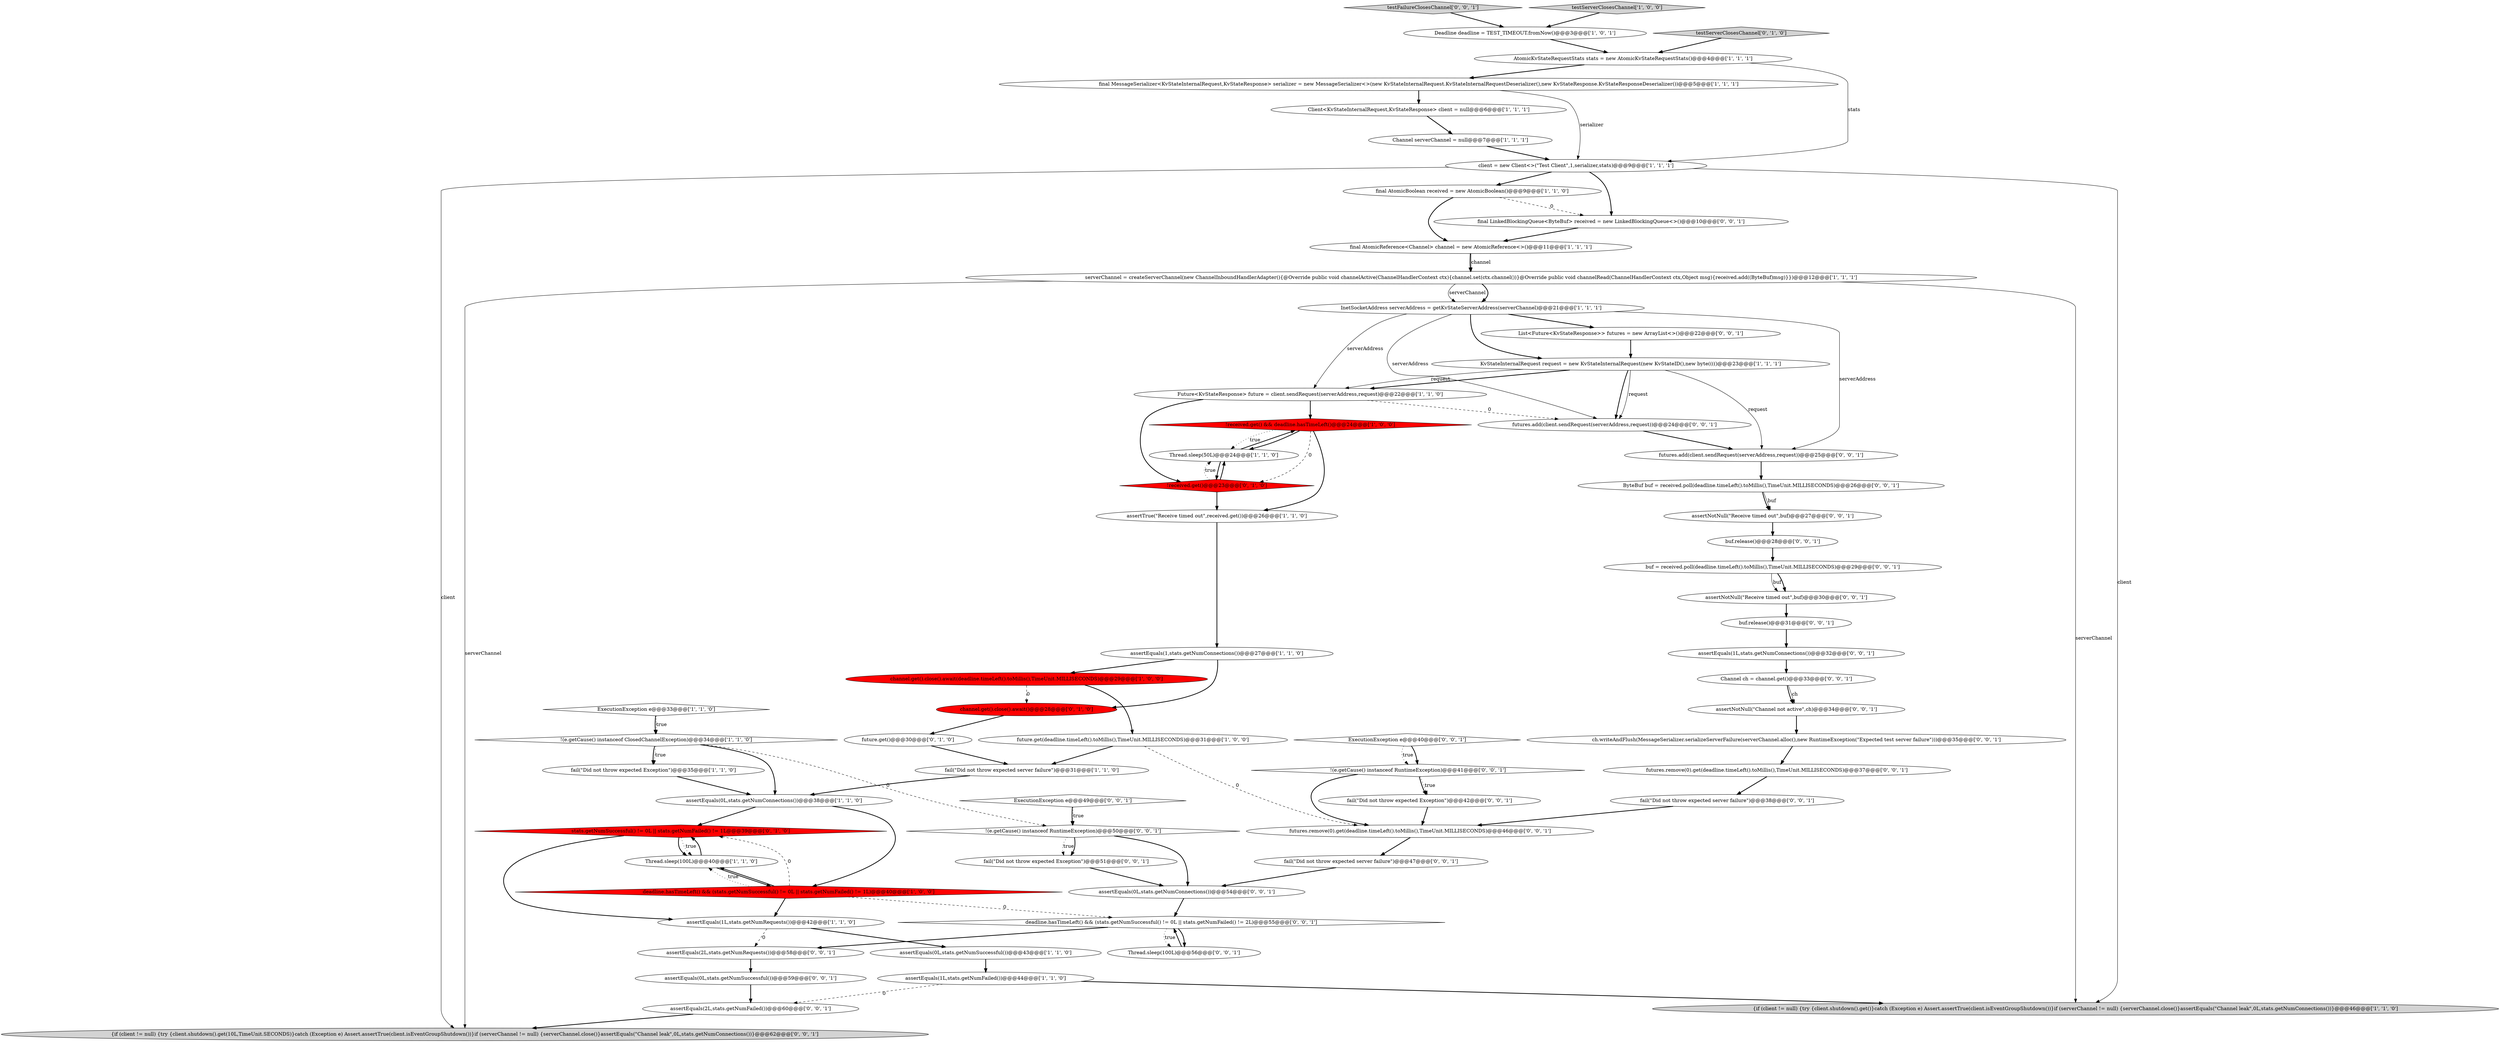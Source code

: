 digraph {
3 [style = filled, label = "Future<KvStateResponse> future = client.sendRequest(serverAddress,request)@@@22@@@['1', '1', '0']", fillcolor = white, shape = ellipse image = "AAA0AAABBB1BBB"];
36 [style = filled, label = "ExecutionException e@@@49@@@['0', '0', '1']", fillcolor = white, shape = diamond image = "AAA0AAABBB3BBB"];
49 [style = filled, label = "Channel ch = channel.get()@@@33@@@['0', '0', '1']", fillcolor = white, shape = ellipse image = "AAA0AAABBB3BBB"];
52 [style = filled, label = "assertEquals(1L,stats.getNumConnections())@@@32@@@['0', '0', '1']", fillcolor = white, shape = ellipse image = "AAA0AAABBB3BBB"];
10 [style = filled, label = "ExecutionException e@@@33@@@['1', '1', '0']", fillcolor = white, shape = diamond image = "AAA0AAABBB1BBB"];
11 [style = filled, label = "fail(\"Did not throw expected Exception\")@@@35@@@['1', '1', '0']", fillcolor = white, shape = ellipse image = "AAA0AAABBB1BBB"];
54 [style = filled, label = "assertEquals(0L,stats.getNumConnections())@@@54@@@['0', '0', '1']", fillcolor = white, shape = ellipse image = "AAA0AAABBB3BBB"];
20 [style = filled, label = "assertEquals(1L,stats.getNumFailed())@@@44@@@['1', '1', '0']", fillcolor = white, shape = ellipse image = "AAA0AAABBB1BBB"];
65 [style = filled, label = "futures.add(client.sendRequest(serverAddress,request))@@@24@@@['0', '0', '1']", fillcolor = white, shape = ellipse image = "AAA0AAABBB3BBB"];
33 [style = filled, label = "channel.get().close().await()@@@28@@@['0', '1', '0']", fillcolor = red, shape = ellipse image = "AAA1AAABBB2BBB"];
58 [style = filled, label = "buf.release()@@@31@@@['0', '0', '1']", fillcolor = white, shape = ellipse image = "AAA0AAABBB3BBB"];
5 [style = filled, label = "!(e.getCause() instanceof ClosedChannelException)@@@34@@@['1', '1', '0']", fillcolor = white, shape = diamond image = "AAA0AAABBB1BBB"];
23 [style = filled, label = "!received.get() && deadline.hasTimeLeft()@@@24@@@['1', '0', '0']", fillcolor = red, shape = diamond image = "AAA1AAABBB1BBB"];
30 [style = filled, label = "stats.getNumSuccessful() != 0L || stats.getNumFailed() != 1L@@@39@@@['0', '1', '0']", fillcolor = red, shape = diamond image = "AAA1AAABBB2BBB"];
12 [style = filled, label = "Channel serverChannel = null@@@7@@@['1', '1', '1']", fillcolor = white, shape = ellipse image = "AAA0AAABBB1BBB"];
35 [style = filled, label = "testFailureClosesChannel['0', '0', '1']", fillcolor = lightgray, shape = diamond image = "AAA0AAABBB3BBB"];
4 [style = filled, label = "AtomicKvStateRequestStats stats = new AtomicKvStateRequestStats()@@@4@@@['1', '1', '1']", fillcolor = white, shape = ellipse image = "AAA0AAABBB1BBB"];
24 [style = filled, label = "final MessageSerializer<KvStateInternalRequest,KvStateResponse> serializer = new MessageSerializer<>(new KvStateInternalRequest.KvStateInternalRequestDeserializer(),new KvStateResponse.KvStateResponseDeserializer())@@@5@@@['1', '1', '1']", fillcolor = white, shape = ellipse image = "AAA0AAABBB1BBB"];
29 [style = filled, label = "future.get(deadline.timeLeft().toMillis(),TimeUnit.MILLISECONDS)@@@31@@@['1', '0', '0']", fillcolor = white, shape = ellipse image = "AAA0AAABBB1BBB"];
44 [style = filled, label = "assertEquals(0L,stats.getNumSuccessful())@@@59@@@['0', '0', '1']", fillcolor = white, shape = ellipse image = "AAA0AAABBB3BBB"];
8 [style = filled, label = "Thread.sleep(50L)@@@24@@@['1', '1', '0']", fillcolor = white, shape = ellipse image = "AAA0AAABBB1BBB"];
53 [style = filled, label = "fail(\"Did not throw expected Exception\")@@@42@@@['0', '0', '1']", fillcolor = white, shape = ellipse image = "AAA0AAABBB3BBB"];
27 [style = filled, label = "testServerClosesChannel['1', '0', '0']", fillcolor = lightgray, shape = diamond image = "AAA0AAABBB1BBB"];
39 [style = filled, label = "futures.remove(0).get(deadline.timeLeft().toMillis(),TimeUnit.MILLISECONDS)@@@46@@@['0', '0', '1']", fillcolor = white, shape = ellipse image = "AAA0AAABBB3BBB"];
61 [style = filled, label = "ExecutionException e@@@40@@@['0', '0', '1']", fillcolor = white, shape = diamond image = "AAA0AAABBB3BBB"];
64 [style = filled, label = "!(e.getCause() instanceof RuntimeException)@@@50@@@['0', '0', '1']", fillcolor = white, shape = diamond image = "AAA0AAABBB3BBB"];
13 [style = filled, label = "client = new Client<>(\"Test Client\",1,serializer,stats)@@@9@@@['1', '1', '1']", fillcolor = white, shape = ellipse image = "AAA0AAABBB1BBB"];
26 [style = filled, label = "assertEquals(0L,stats.getNumConnections())@@@38@@@['1', '1', '0']", fillcolor = white, shape = ellipse image = "AAA0AAABBB1BBB"];
55 [style = filled, label = "!(e.getCause() instanceof RuntimeException)@@@41@@@['0', '0', '1']", fillcolor = white, shape = diamond image = "AAA0AAABBB3BBB"];
9 [style = filled, label = "final AtomicBoolean received = new AtomicBoolean()@@@9@@@['1', '1', '0']", fillcolor = white, shape = ellipse image = "AAA0AAABBB1BBB"];
22 [style = filled, label = "assertEquals(0L,stats.getNumSuccessful())@@@43@@@['1', '1', '0']", fillcolor = white, shape = ellipse image = "AAA0AAABBB1BBB"];
34 [style = filled, label = "future.get()@@@30@@@['0', '1', '0']", fillcolor = white, shape = ellipse image = "AAA0AAABBB2BBB"];
19 [style = filled, label = "final AtomicReference<Channel> channel = new AtomicReference<>()@@@11@@@['1', '1', '1']", fillcolor = white, shape = ellipse image = "AAA0AAABBB1BBB"];
38 [style = filled, label = "assertNotNull(\"Channel not active\",ch)@@@34@@@['0', '0', '1']", fillcolor = white, shape = ellipse image = "AAA0AAABBB3BBB"];
18 [style = filled, label = "Client<KvStateInternalRequest,KvStateResponse> client = null@@@6@@@['1', '1', '1']", fillcolor = white, shape = ellipse image = "AAA0AAABBB1BBB"];
1 [style = filled, label = "{if (client != null) {try {client.shutdown().get()}catch (Exception e) Assert.assertTrue(client.isEventGroupShutdown())}if (serverChannel != null) {serverChannel.close()}assertEquals(\"Channel leak\",0L,stats.getNumConnections())}@@@46@@@['1', '1', '0']", fillcolor = lightgray, shape = ellipse image = "AAA0AAABBB1BBB"];
41 [style = filled, label = "final LinkedBlockingQueue<ByteBuf> received = new LinkedBlockingQueue<>()@@@10@@@['0', '0', '1']", fillcolor = white, shape = ellipse image = "AAA0AAABBB3BBB"];
6 [style = filled, label = "InetSocketAddress serverAddress = getKvStateServerAddress(serverChannel)@@@21@@@['1', '1', '1']", fillcolor = white, shape = ellipse image = "AAA0AAABBB1BBB"];
47 [style = filled, label = "futures.add(client.sendRequest(serverAddress,request))@@@25@@@['0', '0', '1']", fillcolor = white, shape = ellipse image = "AAA0AAABBB3BBB"];
50 [style = filled, label = "assertNotNull(\"Receive timed out\",buf)@@@27@@@['0', '0', '1']", fillcolor = white, shape = ellipse image = "AAA0AAABBB3BBB"];
56 [style = filled, label = "ByteBuf buf = received.poll(deadline.timeLeft().toMillis(),TimeUnit.MILLISECONDS)@@@26@@@['0', '0', '1']", fillcolor = white, shape = ellipse image = "AAA0AAABBB3BBB"];
57 [style = filled, label = "assertNotNull(\"Receive timed out\",buf)@@@30@@@['0', '0', '1']", fillcolor = white, shape = ellipse image = "AAA0AAABBB3BBB"];
16 [style = filled, label = "Deadline deadline = TEST_TIMEOUT.fromNow()@@@3@@@['1', '0', '1']", fillcolor = white, shape = ellipse image = "AAA0AAABBB1BBB"];
59 [style = filled, label = "fail(\"Did not throw expected server failure\")@@@47@@@['0', '0', '1']", fillcolor = white, shape = ellipse image = "AAA0AAABBB3BBB"];
25 [style = filled, label = "KvStateInternalRequest request = new KvStateInternalRequest(new KvStateID(),new byte(((()@@@23@@@['1', '1', '1']", fillcolor = white, shape = ellipse image = "AAA0AAABBB1BBB"];
14 [style = filled, label = "serverChannel = createServerChannel(new ChannelInboundHandlerAdapter(){@Override public void channelActive(ChannelHandlerContext ctx){channel.set(ctx.channel())}@Override public void channelRead(ChannelHandlerContext ctx,Object msg){received.add((ByteBuf)msg)}})@@@12@@@['1', '1', '1']", fillcolor = white, shape = ellipse image = "AAA0AAABBB1BBB"];
7 [style = filled, label = "assertEquals(1L,stats.getNumRequests())@@@42@@@['1', '1', '0']", fillcolor = white, shape = ellipse image = "AAA0AAABBB1BBB"];
43 [style = filled, label = "deadline.hasTimeLeft() && (stats.getNumSuccessful() != 0L || stats.getNumFailed() != 2L)@@@55@@@['0', '0', '1']", fillcolor = white, shape = diamond image = "AAA0AAABBB3BBB"];
45 [style = filled, label = "futures.remove(0).get(deadline.timeLeft().toMillis(),TimeUnit.MILLISECONDS)@@@37@@@['0', '0', '1']", fillcolor = white, shape = ellipse image = "AAA0AAABBB3BBB"];
66 [style = filled, label = "assertEquals(2L,stats.getNumFailed())@@@60@@@['0', '0', '1']", fillcolor = white, shape = ellipse image = "AAA0AAABBB3BBB"];
17 [style = filled, label = "deadline.hasTimeLeft() && (stats.getNumSuccessful() != 0L || stats.getNumFailed() != 1L)@@@40@@@['1', '0', '0']", fillcolor = red, shape = diamond image = "AAA1AAABBB1BBB"];
48 [style = filled, label = "List<Future<KvStateResponse>> futures = new ArrayList<>()@@@22@@@['0', '0', '1']", fillcolor = white, shape = ellipse image = "AAA0AAABBB3BBB"];
60 [style = filled, label = "buf = received.poll(deadline.timeLeft().toMillis(),TimeUnit.MILLISECONDS)@@@29@@@['0', '0', '1']", fillcolor = white, shape = ellipse image = "AAA0AAABBB3BBB"];
63 [style = filled, label = "assertEquals(2L,stats.getNumRequests())@@@58@@@['0', '0', '1']", fillcolor = white, shape = ellipse image = "AAA0AAABBB3BBB"];
40 [style = filled, label = "fail(\"Did not throw expected server failure\")@@@38@@@['0', '0', '1']", fillcolor = white, shape = ellipse image = "AAA0AAABBB3BBB"];
62 [style = filled, label = "buf.release()@@@28@@@['0', '0', '1']", fillcolor = white, shape = ellipse image = "AAA0AAABBB3BBB"];
21 [style = filled, label = "assertEquals(1,stats.getNumConnections())@@@27@@@['1', '1', '0']", fillcolor = white, shape = ellipse image = "AAA0AAABBB1BBB"];
32 [style = filled, label = "!received.get()@@@23@@@['0', '1', '0']", fillcolor = red, shape = diamond image = "AAA1AAABBB2BBB"];
37 [style = filled, label = "Thread.sleep(100L)@@@56@@@['0', '0', '1']", fillcolor = white, shape = ellipse image = "AAA0AAABBB3BBB"];
46 [style = filled, label = "fail(\"Did not throw expected Exception\")@@@51@@@['0', '0', '1']", fillcolor = white, shape = ellipse image = "AAA0AAABBB3BBB"];
0 [style = filled, label = "assertTrue(\"Receive timed out\",received.get())@@@26@@@['1', '1', '0']", fillcolor = white, shape = ellipse image = "AAA0AAABBB1BBB"];
15 [style = filled, label = "Thread.sleep(100L)@@@40@@@['1', '1', '0']", fillcolor = white, shape = ellipse image = "AAA0AAABBB1BBB"];
31 [style = filled, label = "testServerClosesChannel['0', '1', '0']", fillcolor = lightgray, shape = diamond image = "AAA0AAABBB2BBB"];
28 [style = filled, label = "fail(\"Did not throw expected server failure\")@@@31@@@['1', '1', '0']", fillcolor = white, shape = ellipse image = "AAA0AAABBB1BBB"];
51 [style = filled, label = "{if (client != null) {try {client.shutdown().get(10L,TimeUnit.SECONDS)}catch (Exception e) Assert.assertTrue(client.isEventGroupShutdown())}if (serverChannel != null) {serverChannel.close()}assertEquals(\"Channel leak\",0L,stats.getNumConnections())}@@@62@@@['0', '0', '1']", fillcolor = lightgray, shape = ellipse image = "AAA0AAABBB3BBB"];
42 [style = filled, label = "ch.writeAndFlush(MessageSerializer.serializeServerFailure(serverChannel.alloc(),new RuntimeException(\"Expected test server failure\")))@@@35@@@['0', '0', '1']", fillcolor = white, shape = ellipse image = "AAA0AAABBB3BBB"];
2 [style = filled, label = "channel.get().close().await(deadline.timeLeft().toMillis(),TimeUnit.MILLISECONDS)@@@29@@@['1', '0', '0']", fillcolor = red, shape = ellipse image = "AAA1AAABBB1BBB"];
60->57 [style = solid, label="buf"];
65->47 [style = bold, label=""];
6->47 [style = solid, label="serverAddress"];
41->19 [style = bold, label=""];
42->45 [style = bold, label=""];
39->59 [style = bold, label=""];
32->0 [style = bold, label=""];
57->58 [style = bold, label=""];
3->65 [style = dashed, label="0"];
7->63 [style = dashed, label="0"];
38->42 [style = bold, label=""];
53->39 [style = bold, label=""];
21->2 [style = bold, label=""];
23->32 [style = dashed, label="0"];
15->17 [style = bold, label=""];
37->43 [style = bold, label=""];
5->11 [style = dotted, label="true"];
17->15 [style = dotted, label="true"];
32->8 [style = dotted, label="true"];
46->54 [style = bold, label=""];
50->62 [style = bold, label=""];
9->41 [style = dashed, label="0"];
59->54 [style = bold, label=""];
4->13 [style = solid, label="stats"];
8->23 [style = bold, label=""];
17->43 [style = dashed, label="0"];
26->17 [style = bold, label=""];
62->60 [style = bold, label=""];
25->3 [style = bold, label=""];
14->1 [style = solid, label="serverChannel"];
18->12 [style = bold, label=""];
31->4 [style = bold, label=""];
49->38 [style = bold, label=""];
0->21 [style = bold, label=""];
27->16 [style = bold, label=""];
23->8 [style = bold, label=""];
24->18 [style = bold, label=""];
61->55 [style = bold, label=""];
3->23 [style = bold, label=""];
60->57 [style = bold, label=""];
13->51 [style = solid, label="client"];
25->3 [style = solid, label="request"];
22->20 [style = bold, label=""];
30->7 [style = bold, label=""];
56->50 [style = bold, label=""];
55->53 [style = dotted, label="true"];
17->15 [style = bold, label=""];
66->51 [style = bold, label=""];
25->47 [style = solid, label="request"];
5->11 [style = bold, label=""];
2->33 [style = dashed, label="0"];
25->65 [style = bold, label=""];
14->51 [style = solid, label="serverChannel"];
14->6 [style = bold, label=""];
44->66 [style = bold, label=""];
30->15 [style = bold, label=""];
11->26 [style = bold, label=""];
6->48 [style = bold, label=""];
56->50 [style = solid, label="buf"];
4->24 [style = bold, label=""];
47->56 [style = bold, label=""];
54->43 [style = bold, label=""];
5->26 [style = bold, label=""];
28->26 [style = bold, label=""];
20->1 [style = bold, label=""];
55->39 [style = bold, label=""];
23->0 [style = bold, label=""];
5->64 [style = dashed, label="0"];
13->41 [style = bold, label=""];
34->28 [style = bold, label=""];
12->13 [style = bold, label=""];
7->22 [style = bold, label=""];
32->8 [style = bold, label=""];
40->39 [style = bold, label=""];
19->14 [style = bold, label=""];
10->5 [style = bold, label=""];
61->55 [style = dotted, label="true"];
64->46 [style = dotted, label="true"];
9->19 [style = bold, label=""];
43->63 [style = bold, label=""];
25->65 [style = solid, label="request"];
13->9 [style = bold, label=""];
24->13 [style = solid, label="serializer"];
16->4 [style = bold, label=""];
36->64 [style = bold, label=""];
45->40 [style = bold, label=""];
63->44 [style = bold, label=""];
35->16 [style = bold, label=""];
8->32 [style = bold, label=""];
23->8 [style = dotted, label="true"];
52->49 [style = bold, label=""];
21->33 [style = bold, label=""];
29->39 [style = dashed, label="0"];
20->66 [style = dashed, label="0"];
43->37 [style = bold, label=""];
15->30 [style = bold, label=""];
64->46 [style = bold, label=""];
64->54 [style = bold, label=""];
10->5 [style = dotted, label="true"];
49->38 [style = solid, label="ch"];
36->64 [style = dotted, label="true"];
26->30 [style = bold, label=""];
29->28 [style = bold, label=""];
17->7 [style = bold, label=""];
19->14 [style = solid, label="channel"];
43->37 [style = dotted, label="true"];
14->6 [style = solid, label="serverChannel"];
6->65 [style = solid, label="serverAddress"];
55->53 [style = bold, label=""];
48->25 [style = bold, label=""];
58->52 [style = bold, label=""];
3->32 [style = bold, label=""];
2->29 [style = bold, label=""];
30->15 [style = dotted, label="true"];
17->30 [style = dashed, label="0"];
33->34 [style = bold, label=""];
13->1 [style = solid, label="client"];
6->3 [style = solid, label="serverAddress"];
6->25 [style = bold, label=""];
}
